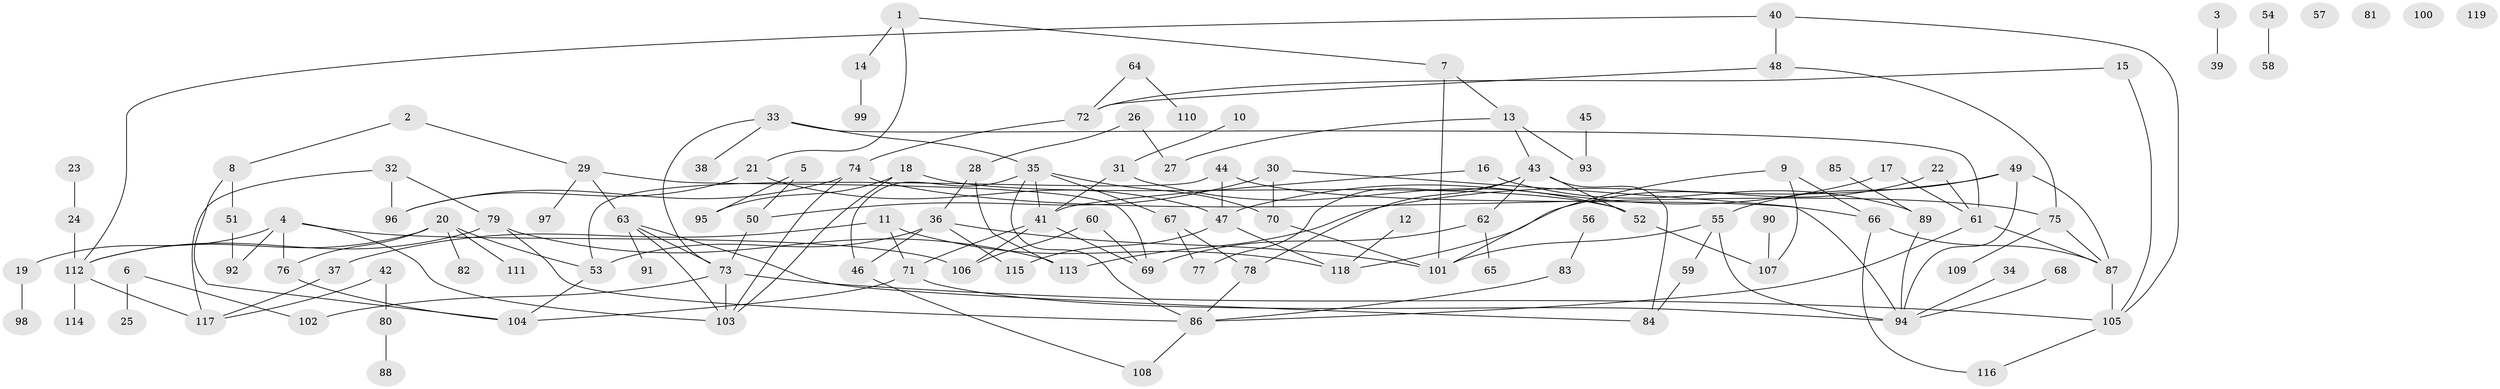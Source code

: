 // Generated by graph-tools (version 1.1) at 2025/13/03/09/25 04:13:13]
// undirected, 119 vertices, 162 edges
graph export_dot {
graph [start="1"]
  node [color=gray90,style=filled];
  1;
  2;
  3;
  4;
  5;
  6;
  7;
  8;
  9;
  10;
  11;
  12;
  13;
  14;
  15;
  16;
  17;
  18;
  19;
  20;
  21;
  22;
  23;
  24;
  25;
  26;
  27;
  28;
  29;
  30;
  31;
  32;
  33;
  34;
  35;
  36;
  37;
  38;
  39;
  40;
  41;
  42;
  43;
  44;
  45;
  46;
  47;
  48;
  49;
  50;
  51;
  52;
  53;
  54;
  55;
  56;
  57;
  58;
  59;
  60;
  61;
  62;
  63;
  64;
  65;
  66;
  67;
  68;
  69;
  70;
  71;
  72;
  73;
  74;
  75;
  76;
  77;
  78;
  79;
  80;
  81;
  82;
  83;
  84;
  85;
  86;
  87;
  88;
  89;
  90;
  91;
  92;
  93;
  94;
  95;
  96;
  97;
  98;
  99;
  100;
  101;
  102;
  103;
  104;
  105;
  106;
  107;
  108;
  109;
  110;
  111;
  112;
  113;
  114;
  115;
  116;
  117;
  118;
  119;
  1 -- 7;
  1 -- 14;
  1 -- 21;
  2 -- 8;
  2 -- 29;
  3 -- 39;
  4 -- 19;
  4 -- 76;
  4 -- 92;
  4 -- 103;
  4 -- 106;
  5 -- 50;
  5 -- 95;
  6 -- 25;
  6 -- 102;
  7 -- 13;
  7 -- 101;
  8 -- 51;
  8 -- 104;
  9 -- 66;
  9 -- 101;
  9 -- 107;
  10 -- 31;
  11 -- 37;
  11 -- 71;
  11 -- 118;
  12 -- 118;
  13 -- 27;
  13 -- 43;
  13 -- 93;
  14 -- 99;
  15 -- 72;
  15 -- 105;
  16 -- 41;
  16 -- 89;
  17 -- 47;
  17 -- 61;
  18 -- 52;
  18 -- 95;
  18 -- 103;
  19 -- 98;
  20 -- 53;
  20 -- 76;
  20 -- 82;
  20 -- 111;
  20 -- 112;
  21 -- 47;
  21 -- 96;
  22 -- 61;
  22 -- 118;
  23 -- 24;
  24 -- 112;
  26 -- 27;
  26 -- 28;
  28 -- 36;
  28 -- 113;
  29 -- 63;
  29 -- 69;
  29 -- 97;
  30 -- 50;
  30 -- 70;
  30 -- 94;
  31 -- 41;
  31 -- 52;
  32 -- 79;
  32 -- 96;
  32 -- 117;
  33 -- 35;
  33 -- 38;
  33 -- 61;
  33 -- 73;
  34 -- 94;
  35 -- 41;
  35 -- 46;
  35 -- 67;
  35 -- 70;
  35 -- 86;
  36 -- 46;
  36 -- 53;
  36 -- 101;
  36 -- 115;
  37 -- 117;
  40 -- 48;
  40 -- 105;
  40 -- 112;
  41 -- 69;
  41 -- 71;
  41 -- 106;
  42 -- 80;
  42 -- 117;
  43 -- 52;
  43 -- 62;
  43 -- 77;
  43 -- 78;
  43 -- 84;
  44 -- 47;
  44 -- 53;
  44 -- 66;
  45 -- 93;
  46 -- 108;
  47 -- 115;
  47 -- 118;
  48 -- 72;
  48 -- 75;
  49 -- 55;
  49 -- 87;
  49 -- 94;
  49 -- 113;
  50 -- 73;
  51 -- 92;
  52 -- 107;
  53 -- 104;
  54 -- 58;
  55 -- 59;
  55 -- 94;
  55 -- 101;
  56 -- 83;
  59 -- 84;
  60 -- 69;
  60 -- 106;
  61 -- 86;
  61 -- 87;
  62 -- 65;
  62 -- 69;
  63 -- 73;
  63 -- 84;
  63 -- 91;
  63 -- 103;
  64 -- 72;
  64 -- 110;
  66 -- 87;
  66 -- 116;
  67 -- 77;
  67 -- 78;
  68 -- 94;
  70 -- 101;
  71 -- 94;
  71 -- 104;
  72 -- 74;
  73 -- 102;
  73 -- 103;
  73 -- 105;
  74 -- 75;
  74 -- 96;
  74 -- 103;
  75 -- 87;
  75 -- 109;
  76 -- 104;
  78 -- 86;
  79 -- 86;
  79 -- 112;
  79 -- 113;
  80 -- 88;
  83 -- 86;
  85 -- 89;
  86 -- 108;
  87 -- 105;
  89 -- 94;
  90 -- 107;
  105 -- 116;
  112 -- 114;
  112 -- 117;
}
